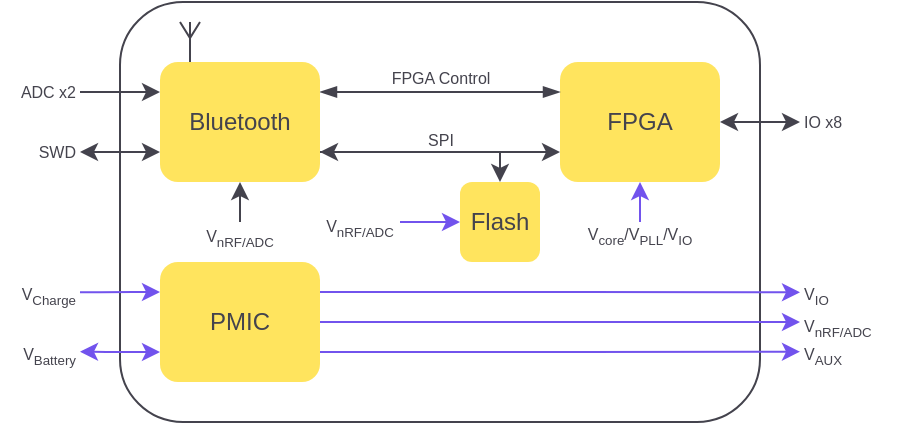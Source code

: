 <mxfile version="13.7.3" type="device"><diagram id="egaiHQ1bkfM_H7aPr39D" name="Page-1"><mxGraphModel dx="1780" dy="1578" grid="1" gridSize="10" guides="1" tooltips="1" connect="1" arrows="1" fold="1" page="1" pageScale="1" pageWidth="827" pageHeight="1169" math="0" shadow="0"><root><mxCell id="0"/><mxCell id="1" parent="0"/><mxCell id="Kou2iydummz28kWJMsvE-27" value="" style="whiteSpace=wrap;html=1;fontSize=9;fillColor=none;rounded=1;strokeColor=#44434d;fontColor=#7253ED;" parent="1" vertex="1"><mxGeometry x="140" y="190" width="320" height="210" as="geometry"/></mxCell><mxCell id="Kou2iydummz28kWJMsvE-48" style="edgeStyle=orthogonalEdgeStyle;orthogonalLoop=1;jettySize=auto;html=1;exitX=1;exitY=0.5;exitDx=0;exitDy=0;startArrow=classic;startFill=1;endArrow=classic;endFill=1;fontSize=9;fontColor=#5AA9E6;strokeColor=#44434d;" parent="1" source="Kou2iydummz28kWJMsvE-1" edge="1"><mxGeometry relative="1" as="geometry"><mxPoint x="480" y="250" as="targetPoint"/></mxGeometry></mxCell><mxCell id="Kou2iydummz28kWJMsvE-1" value="&lt;font&gt;FPGA&lt;/font&gt;" style="whiteSpace=wrap;html=1;fillColor=#FFE45E;strokeColor=none;rounded=1;fontColor=#44434d;" parent="1" vertex="1"><mxGeometry x="360" y="220" width="80" height="60" as="geometry"/></mxCell><mxCell id="Kou2iydummz28kWJMsvE-3" style="edgeStyle=orthogonalEdgeStyle;orthogonalLoop=1;jettySize=auto;html=1;exitX=1;exitY=0.75;exitDx=0;exitDy=0;entryX=0;entryY=0.75;entryDx=0;entryDy=0;startArrow=classic;startFill=1;strokeColor=#44434d;fontColor=#44434D;" parent="1" source="Kou2iydummz28kWJMsvE-2" target="Kou2iydummz28kWJMsvE-1" edge="1"><mxGeometry relative="1" as="geometry"/></mxCell><mxCell id="Kou2iydummz28kWJMsvE-19" value="&lt;font style=&quot;font-size: 8px&quot; color=&quot;#44434d&quot;&gt;SPI&lt;/font&gt;" style="edgeLabel;html=1;align=center;verticalAlign=middle;resizable=0;points=[];fontSize=9;rounded=1;fontColor=#5AA9E6;" parent="Kou2iydummz28kWJMsvE-3" vertex="1" connectable="0"><mxGeometry x="0.345" y="1" relative="1" as="geometry"><mxPoint x="-20.67" y="-5" as="offset"/></mxGeometry></mxCell><mxCell id="Kou2iydummz28kWJMsvE-20" style="edgeStyle=orthogonalEdgeStyle;orthogonalLoop=1;jettySize=auto;html=1;exitX=1;exitY=0.25;exitDx=0;exitDy=0;entryX=0;entryY=0.25;entryDx=0;entryDy=0;startArrow=blockThin;startFill=1;endArrow=blockThin;endFill=1;fontSize=9;strokeColor=#44434d;fontColor=#44434D;" parent="1" source="Kou2iydummz28kWJMsvE-2" target="Kou2iydummz28kWJMsvE-1" edge="1"><mxGeometry relative="1" as="geometry"/></mxCell><mxCell id="Kou2iydummz28kWJMsvE-21" value="&lt;font style=&quot;font-size: 8px&quot; color=&quot;#44434d&quot;&gt;FPGA Control&lt;/font&gt;" style="edgeLabel;html=1;align=center;verticalAlign=middle;resizable=0;points=[];fontSize=9;rounded=1;fontColor=#5AA9E6;" parent="Kou2iydummz28kWJMsvE-20" vertex="1" connectable="0"><mxGeometry x="0.012" relative="1" as="geometry"><mxPoint x="-0.57" y="-7" as="offset"/></mxGeometry></mxCell><mxCell id="Kou2iydummz28kWJMsvE-23" style="edgeStyle=orthogonalEdgeStyle;orthogonalLoop=1;jettySize=auto;html=1;exitX=0;exitY=0.25;exitDx=0;exitDy=0;startArrow=classic;startFill=1;endArrow=none;endFill=0;fontSize=9;fontColor=#5AA9E6;strokeColor=#44434d;" parent="1" source="Kou2iydummz28kWJMsvE-2" edge="1"><mxGeometry relative="1" as="geometry"><mxPoint x="120" y="235" as="targetPoint"/></mxGeometry></mxCell><mxCell id="Kou2iydummz28kWJMsvE-25" style="edgeStyle=orthogonalEdgeStyle;orthogonalLoop=1;jettySize=auto;html=1;exitX=0;exitY=0.75;exitDx=0;exitDy=0;startArrow=classic;startFill=1;endArrow=classic;endFill=1;fontSize=9;fontColor=#5AA9E6;strokeColor=#44434d;" parent="1" source="Kou2iydummz28kWJMsvE-2" edge="1"><mxGeometry relative="1" as="geometry"><mxPoint x="120" y="265" as="targetPoint"/></mxGeometry></mxCell><mxCell id="Kou2iydummz28kWJMsvE-40" style="edgeStyle=orthogonalEdgeStyle;orthogonalLoop=1;jettySize=auto;html=1;exitX=0.5;exitY=1;exitDx=0;exitDy=0;entryX=0.5;entryY=0;entryDx=0;entryDy=0;startArrow=classic;startFill=1;endArrow=none;endFill=0;fontSize=9;fontColor=#5AA9E6;strokeColor=#44434d;" parent="1" source="Kou2iydummz28kWJMsvE-2" target="Kou2iydummz28kWJMsvE-39" edge="1"><mxGeometry relative="1" as="geometry"/></mxCell><mxCell id="Kou2iydummz28kWJMsvE-2" value="&lt;font&gt;Bluetooth&lt;/font&gt;" style="whiteSpace=wrap;html=1;strokeColor=none;fillColor=#FFE45E;rounded=1;fontColor=#44434d;" parent="1" vertex="1"><mxGeometry x="160" y="220" width="80" height="60" as="geometry"/></mxCell><mxCell id="Kou2iydummz28kWJMsvE-11" style="edgeStyle=orthogonalEdgeStyle;orthogonalLoop=1;jettySize=auto;html=1;exitX=0.5;exitY=0;exitDx=0;exitDy=0;startArrow=classic;startFill=1;endArrow=none;endFill=0;entryX=1;entryY=0.75;entryDx=0;entryDy=0;fontColor=#5AA9E6;strokeColor=#44434d;rounded=0;" parent="1" source="Kou2iydummz28kWJMsvE-4" target="Kou2iydummz28kWJMsvE-2" edge="1"><mxGeometry relative="1" as="geometry"><mxPoint x="300" y="260" as="targetPoint"/><Array as="points"><mxPoint x="330" y="265"/></Array></mxGeometry></mxCell><mxCell id="Kou2iydummz28kWJMsvE-4" value="&lt;font&gt;Flash&lt;/font&gt;" style="whiteSpace=wrap;html=1;strokeColor=none;fillColor=#FFE45E;rounded=1;fontColor=#44434d;" parent="1" vertex="1"><mxGeometry x="310" y="280" width="40" height="40" as="geometry"/></mxCell><mxCell id="Kou2iydummz28kWJMsvE-26" style="edgeStyle=orthogonalEdgeStyle;orthogonalLoop=1;jettySize=auto;html=1;exitX=1;exitY=0.25;exitDx=0;exitDy=0;startArrow=none;startFill=0;endArrow=classic;endFill=1;fontSize=9;fontColor=#5AA9E6;strokeColor=#7253ED;" parent="1" source="Kou2iydummz28kWJMsvE-6" edge="1"><mxGeometry relative="1" as="geometry"><mxPoint x="480" y="335.143" as="targetPoint"/></mxGeometry></mxCell><mxCell id="Kou2iydummz28kWJMsvE-28" style="edgeStyle=orthogonalEdgeStyle;orthogonalLoop=1;jettySize=auto;html=1;exitX=1;exitY=0.5;exitDx=0;exitDy=0;startArrow=none;startFill=0;endArrow=classic;endFill=1;fontSize=9;fontColor=#5AA9E6;strokeColor=#7253ED;" parent="1" source="Kou2iydummz28kWJMsvE-6" edge="1"><mxGeometry relative="1" as="geometry"><mxPoint x="480" y="350" as="targetPoint"/></mxGeometry></mxCell><mxCell id="Kou2iydummz28kWJMsvE-29" style="edgeStyle=orthogonalEdgeStyle;orthogonalLoop=1;jettySize=auto;html=1;exitX=1;exitY=0.75;exitDx=0;exitDy=0;startArrow=none;startFill=0;endArrow=classic;endFill=1;fontSize=9;fontColor=#5AA9E6;strokeColor=#7253ED;" parent="1" source="Kou2iydummz28kWJMsvE-6" edge="1"><mxGeometry relative="1" as="geometry"><mxPoint x="480" y="364.857" as="targetPoint"/></mxGeometry></mxCell><mxCell id="Kou2iydummz28kWJMsvE-30" style="edgeStyle=orthogonalEdgeStyle;orthogonalLoop=1;jettySize=auto;html=1;exitX=0;exitY=0.25;exitDx=0;exitDy=0;startArrow=classic;startFill=1;endArrow=none;endFill=0;fontSize=9;fontColor=#5AA9E6;strokeColor=#7253ED;" parent="1" source="Kou2iydummz28kWJMsvE-6" edge="1"><mxGeometry relative="1" as="geometry"><mxPoint x="120" y="335.143" as="targetPoint"/></mxGeometry></mxCell><mxCell id="Kou2iydummz28kWJMsvE-31" style="edgeStyle=orthogonalEdgeStyle;orthogonalLoop=1;jettySize=auto;html=1;exitX=0;exitY=0.75;exitDx=0;exitDy=0;startArrow=classic;startFill=1;endArrow=classic;endFill=1;fontSize=9;fontColor=#5AA9E6;strokeColor=#7253ED;" parent="1" source="Kou2iydummz28kWJMsvE-6" edge="1"><mxGeometry relative="1" as="geometry"><mxPoint x="120" y="364.857" as="targetPoint"/></mxGeometry></mxCell><mxCell id="Kou2iydummz28kWJMsvE-6" value="&lt;font&gt;PMIC&lt;/font&gt;" style="whiteSpace=wrap;html=1;strokeColor=none;fillColor=#FFE45E;rounded=1;fontColor=#44434d;" parent="1" vertex="1"><mxGeometry x="160" y="320" width="80" height="60" as="geometry"/></mxCell><mxCell id="Kou2iydummz28kWJMsvE-13" value="&lt;font style=&quot;font-size: 8px&quot;&gt;ADC x2&lt;/font&gt;" style="text;html=1;strokeColor=none;fillColor=none;align=right;verticalAlign=middle;whiteSpace=wrap;rounded=1;fontColor=#44434D;" parent="1" vertex="1"><mxGeometry x="80" y="229" width="40" height="10" as="geometry"/></mxCell><mxCell id="Kou2iydummz28kWJMsvE-22" value="" style="verticalLabelPosition=bottom;shadow=0;dashed=0;align=center;html=1;verticalAlign=top;shape=mxgraph.electrical.radio.aerial_-_antenna_1;fontSize=9;rounded=1;fillColor=#FFE45E;fontColor=#5AA9E6;strokeColor=#44434d;" parent="1" vertex="1"><mxGeometry x="170" y="200" width="10" height="20" as="geometry"/></mxCell><mxCell id="Kou2iydummz28kWJMsvE-32" value="&lt;font style=&quot;font-size: 8px&quot;&gt;SWD&lt;/font&gt;" style="text;html=1;strokeColor=none;fillColor=none;align=right;verticalAlign=middle;whiteSpace=wrap;rounded=1;fontColor=#44434D;" parent="1" vertex="1"><mxGeometry x="80" y="259" width="40" height="10" as="geometry"/></mxCell><mxCell id="Kou2iydummz28kWJMsvE-33" value="&lt;font style=&quot;font-size: 8px&quot;&gt;V&lt;sub&gt;Charge&lt;/sub&gt;&lt;/font&gt;" style="text;html=1;strokeColor=none;fillColor=none;align=right;verticalAlign=middle;whiteSpace=wrap;rounded=1;fontColor=#44434D;" parent="1" vertex="1"><mxGeometry x="80" y="330" width="40" height="10" as="geometry"/></mxCell><mxCell id="Kou2iydummz28kWJMsvE-34" value="&lt;span style=&quot;font-size: 8px&quot;&gt;V&lt;sub&gt;Battery&lt;/sub&gt;&lt;/span&gt;" style="text;html=1;strokeColor=none;fillColor=none;align=right;verticalAlign=middle;whiteSpace=wrap;rounded=1;fontColor=#44434D;" parent="1" vertex="1"><mxGeometry x="80" y="360" width="40" height="10" as="geometry"/></mxCell><mxCell id="Kou2iydummz28kWJMsvE-35" value="&lt;font style=&quot;font-size: 8px&quot;&gt;V&lt;sub&gt;IO&lt;/sub&gt;&lt;/font&gt;" style="text;html=1;strokeColor=none;fillColor=none;align=left;verticalAlign=middle;whiteSpace=wrap;rounded=1;fontColor=#44434D;" parent="1" vertex="1"><mxGeometry x="480" y="330" width="40" height="10" as="geometry"/></mxCell><mxCell id="Kou2iydummz28kWJMsvE-36" value="&lt;font style=&quot;font-size: 8px&quot;&gt;V&lt;sub&gt;nRF/ADC&lt;/sub&gt;&lt;/font&gt;" style="text;html=1;strokeColor=none;fillColor=none;align=left;verticalAlign=middle;whiteSpace=wrap;rounded=1;fontColor=#44434D;" parent="1" vertex="1"><mxGeometry x="480" y="343" width="60" height="15" as="geometry"/></mxCell><mxCell id="Kou2iydummz28kWJMsvE-37" value="&lt;font style=&quot;font-size: 8px&quot;&gt;V&lt;sub&gt;AUX&lt;/sub&gt;&lt;/font&gt;" style="text;html=1;strokeColor=none;fillColor=none;align=left;verticalAlign=middle;whiteSpace=wrap;rounded=1;fontColor=#44434D;" parent="1" vertex="1"><mxGeometry x="480" y="360" width="40" height="10" as="geometry"/></mxCell><mxCell id="Kou2iydummz28kWJMsvE-43" style="edgeStyle=orthogonalEdgeStyle;orthogonalLoop=1;jettySize=auto;html=1;exitX=0.5;exitY=0;exitDx=0;exitDy=0;entryX=0.5;entryY=1;entryDx=0;entryDy=0;startArrow=none;startFill=0;endArrow=classic;endFill=1;fontSize=9;fontColor=#5AA9E6;strokeColor=#7253ED;" parent="1" source="Kou2iydummz28kWJMsvE-38" target="Kou2iydummz28kWJMsvE-1" edge="1"><mxGeometry relative="1" as="geometry"/></mxCell><mxCell id="Kou2iydummz28kWJMsvE-38" value="&lt;font style=&quot;font-size: 8px&quot;&gt;V&lt;sub&gt;core&lt;/sub&gt;/V&lt;sub&gt;PLL&lt;/sub&gt;/V&lt;sub&gt;IO&lt;/sub&gt;&lt;/font&gt;" style="text;html=1;strokeColor=none;fillColor=none;align=center;verticalAlign=middle;whiteSpace=wrap;rounded=1;fontColor=#44434D;" parent="1" vertex="1"><mxGeometry x="380" y="300" width="40" height="10" as="geometry"/></mxCell><mxCell id="Kou2iydummz28kWJMsvE-39" value="&lt;sub style=&quot;font-size: 8px&quot;&gt;&lt;font style=&quot;font-size: 8px&quot;&gt;V&lt;sub&gt;nRF/&lt;/sub&gt;&lt;/font&gt;&lt;font style=&quot;font-size: 8px&quot;&gt;&lt;sub&gt;ADC&lt;/sub&gt;&lt;/font&gt;&lt;/sub&gt;" style="text;html=1;strokeColor=none;fillColor=none;align=center;verticalAlign=middle;whiteSpace=wrap;rounded=1;fontColor=#44434D;" parent="1" vertex="1"><mxGeometry x="180" y="300" width="40" height="10" as="geometry"/></mxCell><mxCell id="Kou2iydummz28kWJMsvE-51" style="edgeStyle=orthogonalEdgeStyle;orthogonalLoop=1;jettySize=auto;html=1;exitX=1;exitY=0.5;exitDx=0;exitDy=0;entryX=0;entryY=0.5;entryDx=0;entryDy=0;startArrow=none;startFill=0;endArrow=classic;endFill=1;fontSize=9;fontColor=#5AA9E6;strokeColor=#7253ED;" parent="1" source="Kou2iydummz28kWJMsvE-44" target="Kou2iydummz28kWJMsvE-4" edge="1"><mxGeometry relative="1" as="geometry"/></mxCell><mxCell id="Kou2iydummz28kWJMsvE-44" value="&lt;font style=&quot;font-size: 8px&quot;&gt;&lt;sub&gt;&lt;font style=&quot;font-size: 8px&quot;&gt;V&lt;sub&gt;nRF/&lt;/sub&gt;&lt;/font&gt;&lt;font style=&quot;font-size: 8px&quot;&gt;&lt;sub&gt;ADC&lt;/sub&gt;&lt;/font&gt;&lt;/sub&gt;&lt;/font&gt;" style="text;html=1;strokeColor=none;fillColor=none;align=center;verticalAlign=middle;whiteSpace=wrap;rounded=1;fontColor=#44434D;" parent="1" vertex="1"><mxGeometry x="240" y="295" width="40" height="10" as="geometry"/></mxCell><mxCell id="Kou2iydummz28kWJMsvE-50" value="&lt;font style=&quot;font-size: 8px&quot;&gt;IO x8&lt;/font&gt;" style="text;html=1;strokeColor=none;fillColor=none;align=left;verticalAlign=middle;whiteSpace=wrap;rounded=1;fontColor=#44434D;" parent="1" vertex="1"><mxGeometry x="480" y="244" width="40" height="10" as="geometry"/></mxCell></root></mxGraphModel></diagram></mxfile>